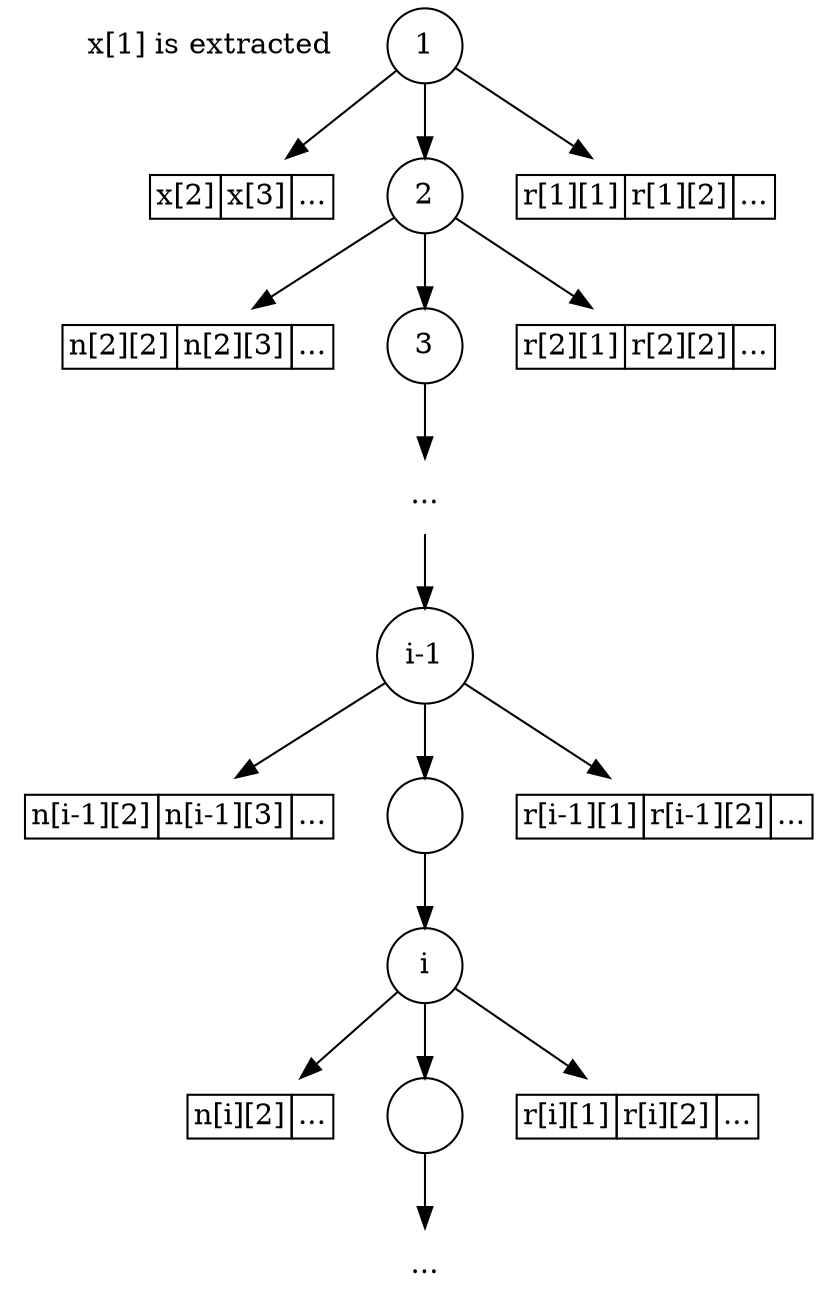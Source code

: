 digraph G {
	margin="0"
    x[shape=plaintext, label="x[1] is extracted"]
	root[shape=circle, label="1"];
	front[shape=plaintext, label=<<table BORDER="0" CELLBORDER="1" CELLSPACING="0">
          <tr><td>x[2]</td><td>x[3]</td><td>...</td></tr></table>>];
	mid[shape=circle, label="2"];
	rear[shape=plaintext, label=<<table BORDER="0" CELLBORDER="1" CELLSPACING="0">
         <tr><td>r[1][1]</td><td>r[1][2]</td><td>...</td></tr></table>>];
	root->front;
	root->mid;
	root->rear;
    {rank=same x->root[style=invis]}
	{rank=same front->mid->rear[style=invis]}

    mfront[shape=plaintext, label=<<table BORDER="0" CELLBORDER="1" CELLSPACING="0">
           <tr><td>n[2][2]</td><td>n[2][3]</td><td>...</td></tr></table>>];
    mmid[shape=circle, label="3"];
    mrear[shape=plaintext, label=<<table BORDER="0" CELLBORDER="1" CELLSPACING="0">
          <tr><td>r[2][1]</td><td>r[2][2]</td><td>...</td></tr></table>>];
	mid->mfront;
	mid->mmid;
	mid->mrear;
	{rank=same mfront->mmid->mrear[style=invis]}

    mdot[shape=plaintext, label="..."];
    mmid->mdot;

    m1iroot[shape=circle, label="i-1"];
    m1ifront[shape=plaintext, label=<<table BORDER="0" CELLBORDER="1" CELLSPACING="0">
             <tr><td>n[i-1][2]</td><td>n[i-1][3]</td><td>...</td></tr></table>>];
    m1imid[shape=circle, label=""];
    m1irear[shape=plaintext, label=<<table BORDER="0" CELLBORDER="1" CELLSPACING="0">
            <tr><td>r[i-1][1]</td><td>r[i-1][2]</td><td>...</td></tr></table>>];

    mdot->m1iroot;
    m1iroot->m1ifront;
    m1iroot->m1imid;
    m1iroot->m1irear;
    {rank=same m1ifront->m1imid->m1irear[style=invis]}

    miroot[shape=circle, label="i"];
    mifront[shape=plaintext, label=<<table BORDER="0" CELLBORDER="1" CELLSPACING="0">
            <tr><td>n[i][2]</td><td>...</td></tr></table>>];
    mimid[shape=circle, label=""];
    mirear[shape=plaintext, label=<<table BORDER="0" CELLBORDER="1" CELLSPACING="0">
           <tr><td>r[i][1]</td><td>r[i][2]</td><td>...</td></tr></table>>];

    m1imid->miroot;
    miroot->mifront;
    miroot->mimid;
    miroot->mirear;
    {rank=same mifront->mimid->mirear[style=invis]}

    midot[shape=plaintext, label="..."];
    mimid->midot;
}
